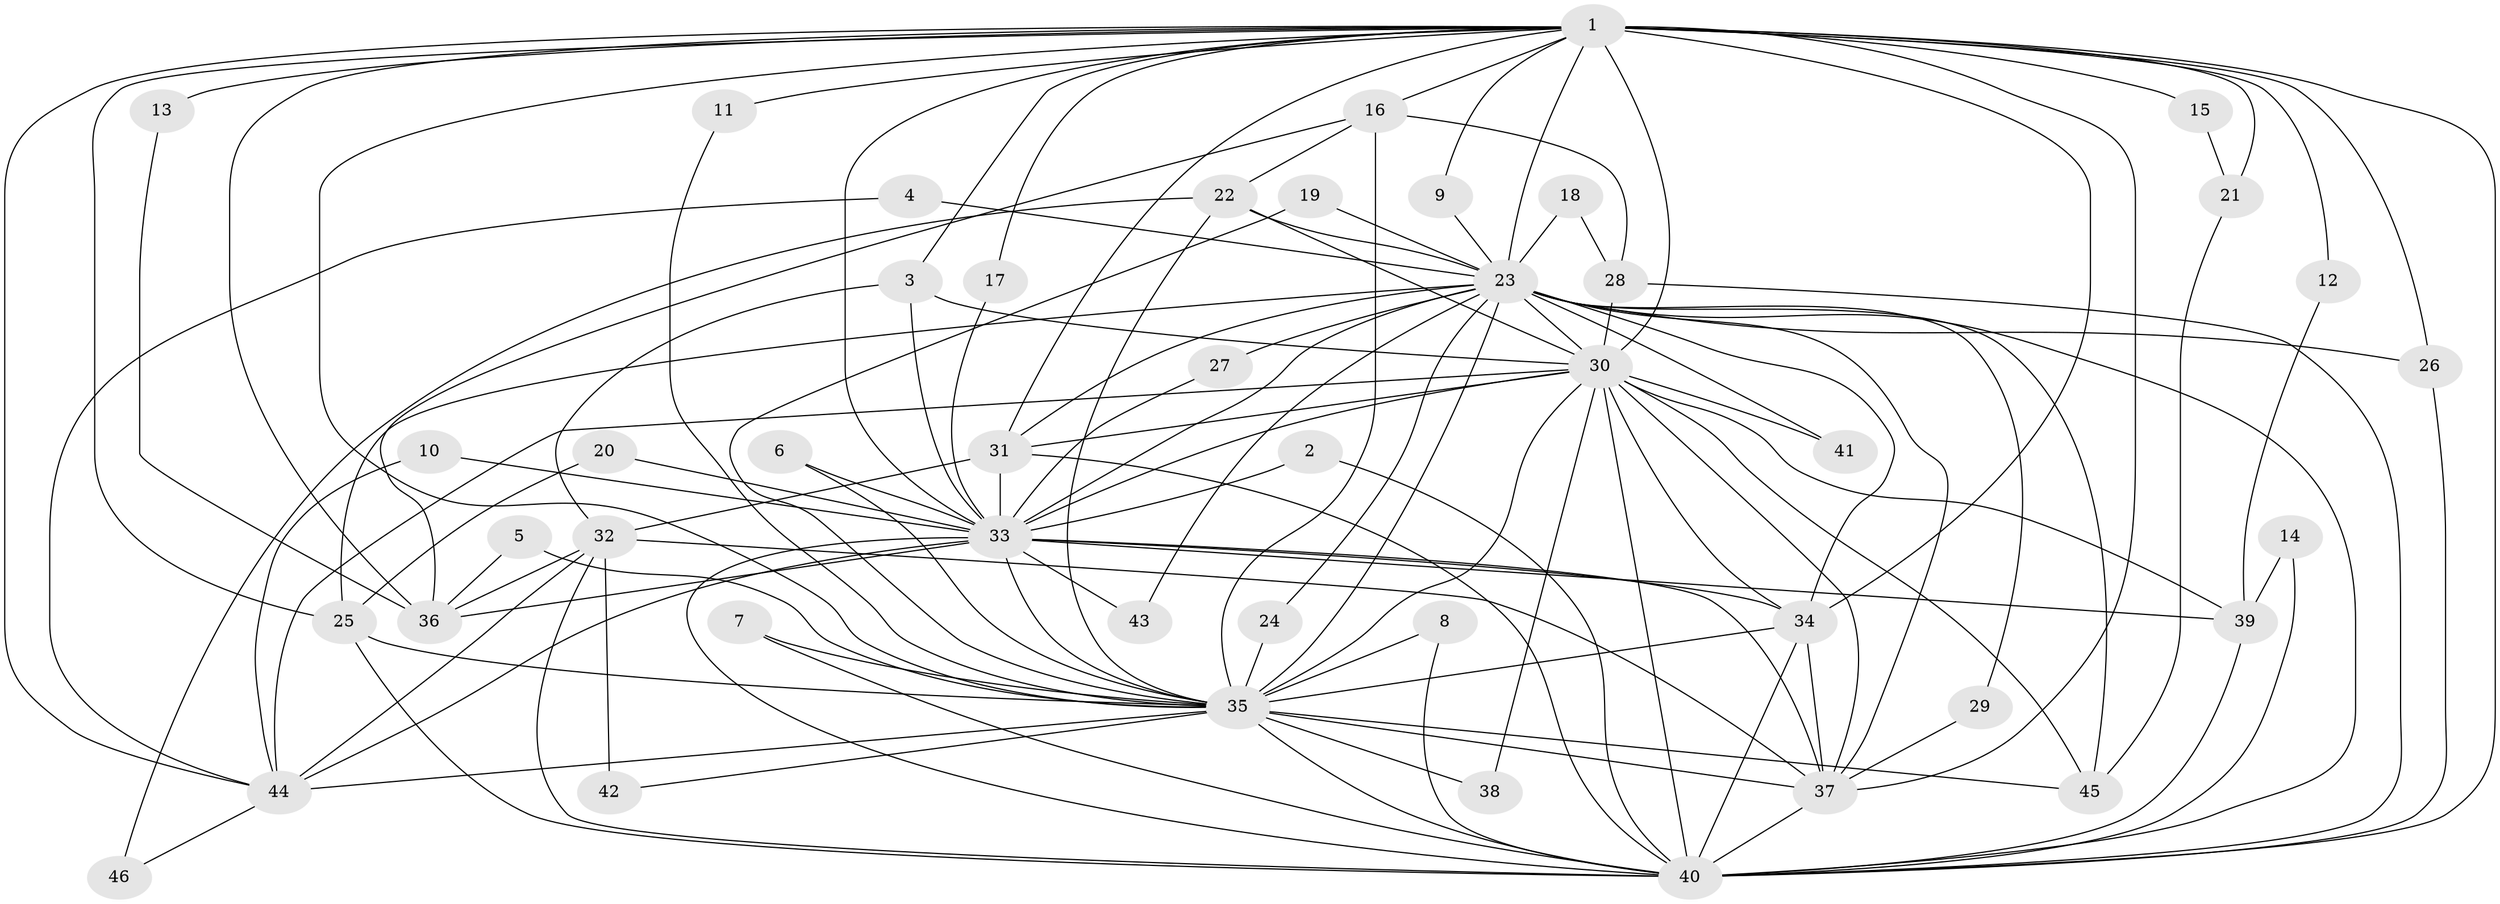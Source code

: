 // original degree distribution, {21: 0.021739130434782608, 18: 0.010869565217391304, 24: 0.010869565217391304, 12: 0.021739130434782608, 23: 0.010869565217391304, 16: 0.021739130434782608, 26: 0.010869565217391304, 2: 0.5108695652173914, 7: 0.010869565217391304, 4: 0.10869565217391304, 6: 0.043478260869565216, 3: 0.1956521739130435, 5: 0.021739130434782608}
// Generated by graph-tools (version 1.1) at 2025/25/03/09/25 03:25:51]
// undirected, 46 vertices, 123 edges
graph export_dot {
graph [start="1"]
  node [color=gray90,style=filled];
  1;
  2;
  3;
  4;
  5;
  6;
  7;
  8;
  9;
  10;
  11;
  12;
  13;
  14;
  15;
  16;
  17;
  18;
  19;
  20;
  21;
  22;
  23;
  24;
  25;
  26;
  27;
  28;
  29;
  30;
  31;
  32;
  33;
  34;
  35;
  36;
  37;
  38;
  39;
  40;
  41;
  42;
  43;
  44;
  45;
  46;
  1 -- 3 [weight=1.0];
  1 -- 9 [weight=1.0];
  1 -- 11 [weight=1.0];
  1 -- 12 [weight=1.0];
  1 -- 13 [weight=1.0];
  1 -- 15 [weight=1.0];
  1 -- 16 [weight=1.0];
  1 -- 17 [weight=1.0];
  1 -- 21 [weight=2.0];
  1 -- 23 [weight=2.0];
  1 -- 25 [weight=1.0];
  1 -- 26 [weight=2.0];
  1 -- 30 [weight=2.0];
  1 -- 31 [weight=1.0];
  1 -- 33 [weight=3.0];
  1 -- 34 [weight=2.0];
  1 -- 35 [weight=2.0];
  1 -- 36 [weight=1.0];
  1 -- 37 [weight=3.0];
  1 -- 40 [weight=4.0];
  1 -- 44 [weight=1.0];
  2 -- 33 [weight=1.0];
  2 -- 40 [weight=1.0];
  3 -- 30 [weight=1.0];
  3 -- 32 [weight=1.0];
  3 -- 33 [weight=1.0];
  4 -- 23 [weight=2.0];
  4 -- 44 [weight=1.0];
  5 -- 35 [weight=1.0];
  5 -- 36 [weight=1.0];
  6 -- 33 [weight=1.0];
  6 -- 35 [weight=1.0];
  7 -- 35 [weight=1.0];
  7 -- 40 [weight=1.0];
  8 -- 35 [weight=1.0];
  8 -- 40 [weight=1.0];
  9 -- 23 [weight=1.0];
  10 -- 33 [weight=1.0];
  10 -- 44 [weight=1.0];
  11 -- 35 [weight=1.0];
  12 -- 39 [weight=1.0];
  13 -- 36 [weight=1.0];
  14 -- 39 [weight=1.0];
  14 -- 40 [weight=1.0];
  15 -- 21 [weight=1.0];
  16 -- 22 [weight=1.0];
  16 -- 28 [weight=1.0];
  16 -- 35 [weight=1.0];
  16 -- 36 [weight=1.0];
  17 -- 33 [weight=1.0];
  18 -- 23 [weight=1.0];
  18 -- 28 [weight=1.0];
  19 -- 23 [weight=1.0];
  19 -- 35 [weight=1.0];
  20 -- 25 [weight=1.0];
  20 -- 33 [weight=1.0];
  21 -- 45 [weight=1.0];
  22 -- 23 [weight=1.0];
  22 -- 30 [weight=1.0];
  22 -- 35 [weight=1.0];
  22 -- 46 [weight=1.0];
  23 -- 24 [weight=1.0];
  23 -- 25 [weight=1.0];
  23 -- 26 [weight=1.0];
  23 -- 27 [weight=1.0];
  23 -- 29 [weight=1.0];
  23 -- 30 [weight=2.0];
  23 -- 31 [weight=1.0];
  23 -- 33 [weight=1.0];
  23 -- 34 [weight=3.0];
  23 -- 35 [weight=3.0];
  23 -- 37 [weight=1.0];
  23 -- 40 [weight=2.0];
  23 -- 41 [weight=1.0];
  23 -- 43 [weight=1.0];
  23 -- 45 [weight=1.0];
  24 -- 35 [weight=2.0];
  25 -- 35 [weight=1.0];
  25 -- 40 [weight=3.0];
  26 -- 40 [weight=1.0];
  27 -- 33 [weight=1.0];
  28 -- 30 [weight=1.0];
  28 -- 40 [weight=3.0];
  29 -- 37 [weight=1.0];
  30 -- 31 [weight=1.0];
  30 -- 33 [weight=1.0];
  30 -- 34 [weight=2.0];
  30 -- 35 [weight=1.0];
  30 -- 37 [weight=1.0];
  30 -- 38 [weight=1.0];
  30 -- 39 [weight=1.0];
  30 -- 40 [weight=2.0];
  30 -- 41 [weight=1.0];
  30 -- 44 [weight=1.0];
  30 -- 45 [weight=2.0];
  31 -- 32 [weight=1.0];
  31 -- 33 [weight=1.0];
  31 -- 40 [weight=1.0];
  32 -- 36 [weight=1.0];
  32 -- 37 [weight=1.0];
  32 -- 40 [weight=1.0];
  32 -- 42 [weight=1.0];
  32 -- 44 [weight=1.0];
  33 -- 34 [weight=1.0];
  33 -- 35 [weight=1.0];
  33 -- 36 [weight=1.0];
  33 -- 37 [weight=1.0];
  33 -- 39 [weight=2.0];
  33 -- 40 [weight=2.0];
  33 -- 43 [weight=1.0];
  33 -- 44 [weight=2.0];
  34 -- 35 [weight=1.0];
  34 -- 37 [weight=2.0];
  34 -- 40 [weight=2.0];
  35 -- 37 [weight=1.0];
  35 -- 38 [weight=1.0];
  35 -- 40 [weight=2.0];
  35 -- 42 [weight=1.0];
  35 -- 44 [weight=1.0];
  35 -- 45 [weight=1.0];
  37 -- 40 [weight=2.0];
  39 -- 40 [weight=1.0];
  44 -- 46 [weight=1.0];
}
